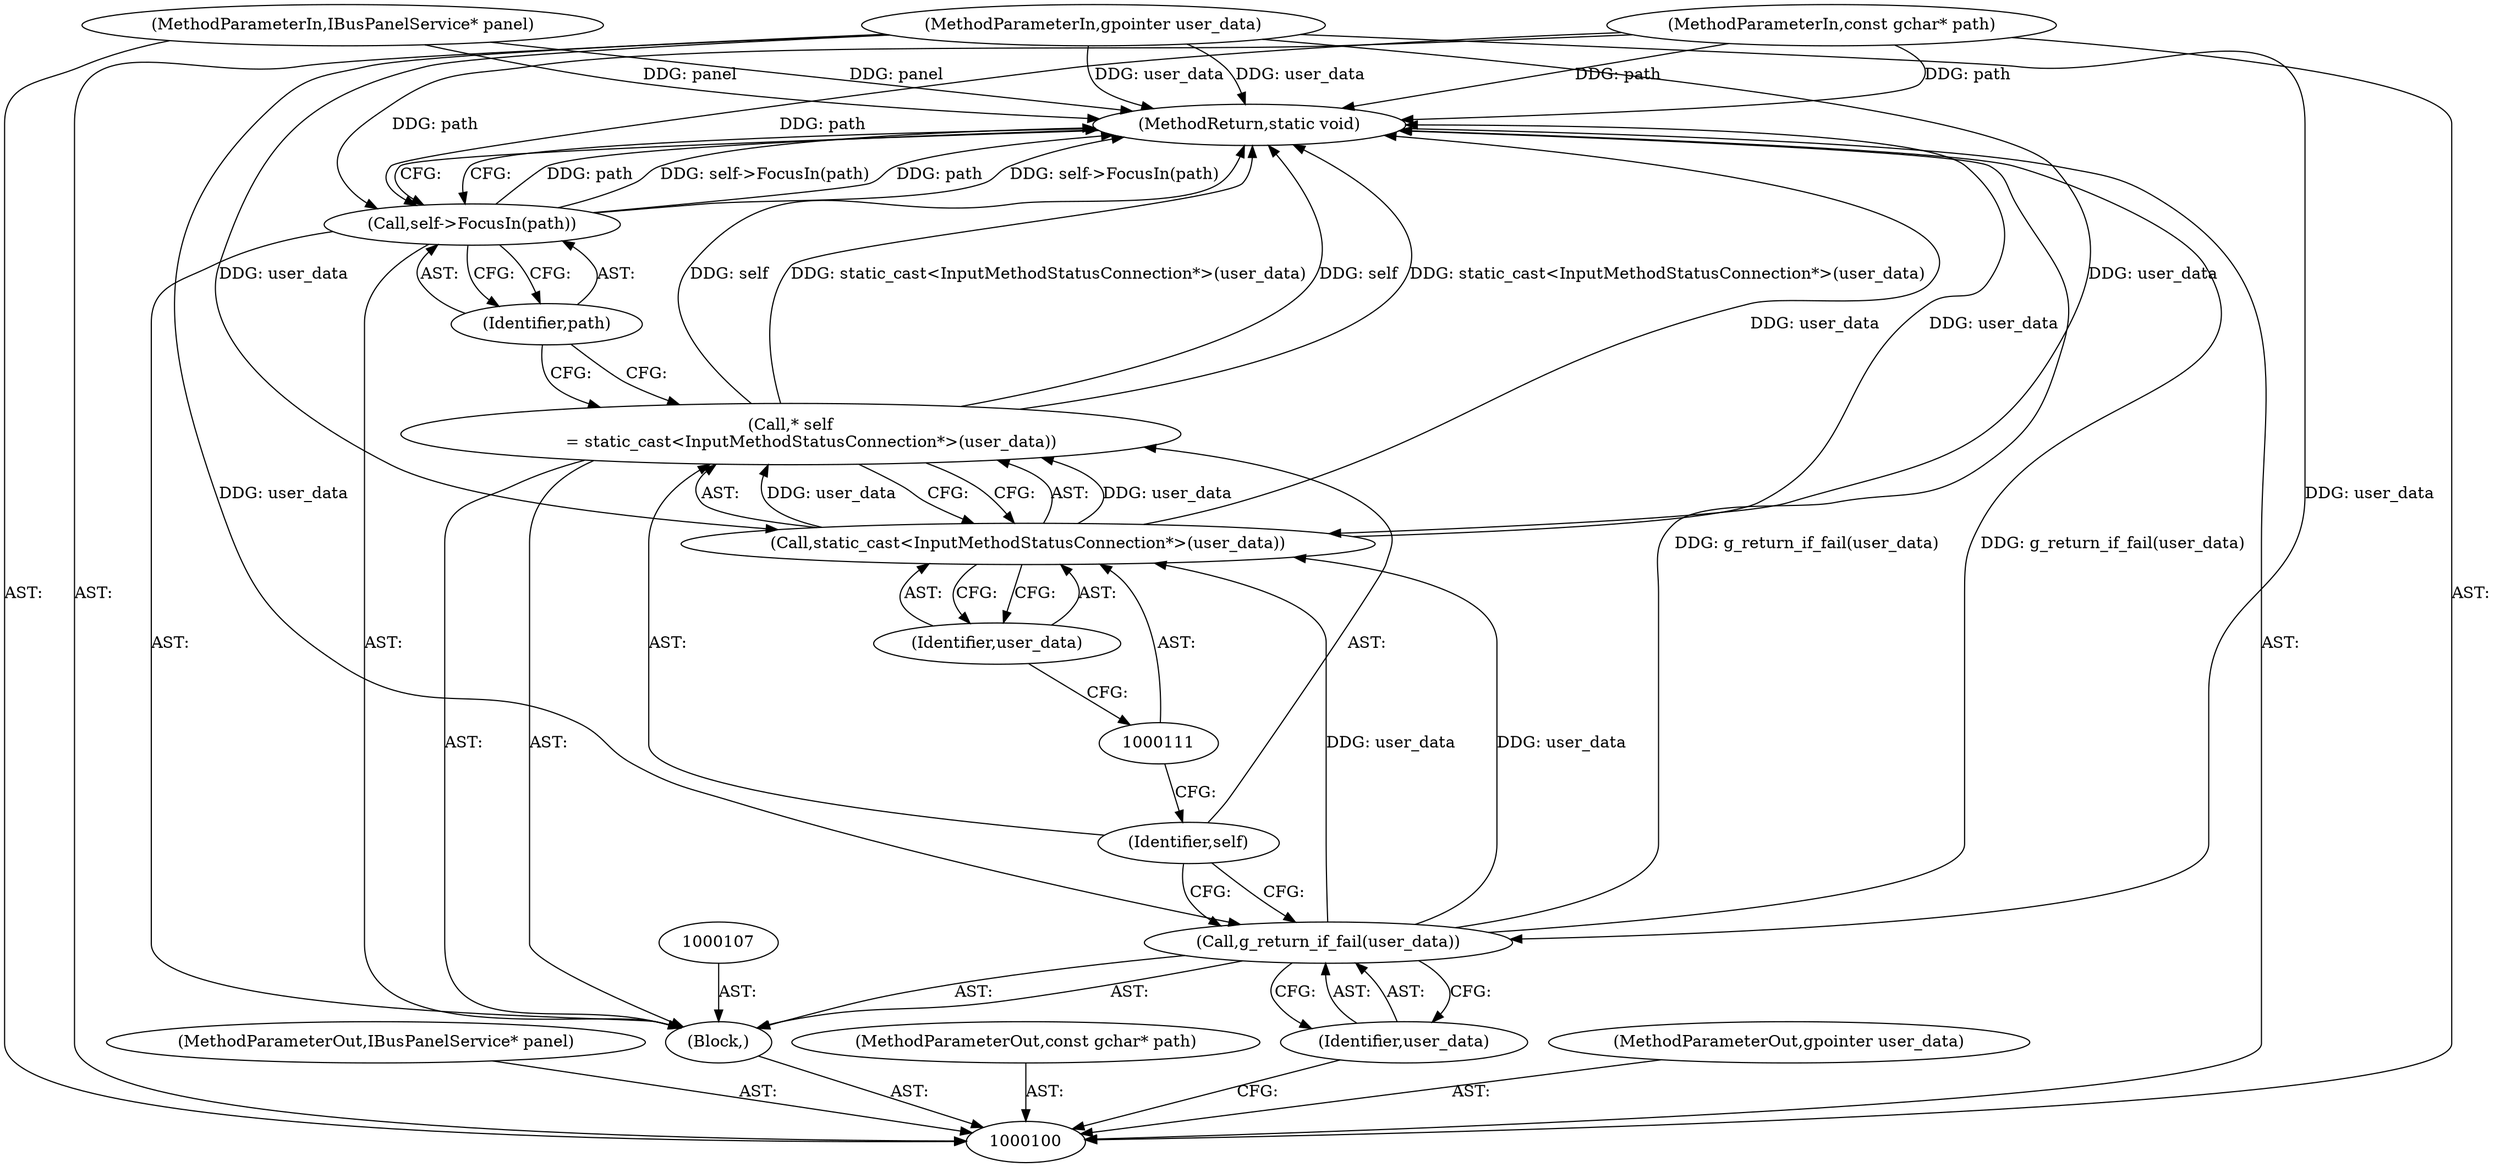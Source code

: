 digraph "1_Chrome_dc7b094a338c6c521f918f478e993f0f74bbea0d_57" {
"1000115" [label="(MethodReturn,static void)"];
"1000101" [label="(MethodParameterIn,IBusPanelService* panel)"];
"1000141" [label="(MethodParameterOut,IBusPanelService* panel)"];
"1000102" [label="(MethodParameterIn,const gchar* path)"];
"1000142" [label="(MethodParameterOut,const gchar* path)"];
"1000103" [label="(MethodParameterIn,gpointer user_data)"];
"1000143" [label="(MethodParameterOut,gpointer user_data)"];
"1000104" [label="(Block,)"];
"1000106" [label="(Identifier,user_data)"];
"1000105" [label="(Call,g_return_if_fail(user_data))"];
"1000108" [label="(Call,* self\n        = static_cast<InputMethodStatusConnection*>(user_data))"];
"1000109" [label="(Identifier,self)"];
"1000110" [label="(Call,static_cast<InputMethodStatusConnection*>(user_data))"];
"1000112" [label="(Identifier,user_data)"];
"1000114" [label="(Identifier,path)"];
"1000113" [label="(Call,self->FocusIn(path))"];
"1000115" -> "1000100"  [label="AST: "];
"1000115" -> "1000113"  [label="CFG: "];
"1000105" -> "1000115"  [label="DDG: g_return_if_fail(user_data)"];
"1000113" -> "1000115"  [label="DDG: path"];
"1000113" -> "1000115"  [label="DDG: self->FocusIn(path)"];
"1000103" -> "1000115"  [label="DDG: user_data"];
"1000108" -> "1000115"  [label="DDG: self"];
"1000108" -> "1000115"  [label="DDG: static_cast<InputMethodStatusConnection*>(user_data)"];
"1000102" -> "1000115"  [label="DDG: path"];
"1000110" -> "1000115"  [label="DDG: user_data"];
"1000101" -> "1000115"  [label="DDG: panel"];
"1000101" -> "1000100"  [label="AST: "];
"1000101" -> "1000115"  [label="DDG: panel"];
"1000141" -> "1000100"  [label="AST: "];
"1000102" -> "1000100"  [label="AST: "];
"1000102" -> "1000115"  [label="DDG: path"];
"1000102" -> "1000113"  [label="DDG: path"];
"1000142" -> "1000100"  [label="AST: "];
"1000103" -> "1000100"  [label="AST: "];
"1000103" -> "1000115"  [label="DDG: user_data"];
"1000103" -> "1000105"  [label="DDG: user_data"];
"1000103" -> "1000110"  [label="DDG: user_data"];
"1000143" -> "1000100"  [label="AST: "];
"1000104" -> "1000100"  [label="AST: "];
"1000105" -> "1000104"  [label="AST: "];
"1000107" -> "1000104"  [label="AST: "];
"1000108" -> "1000104"  [label="AST: "];
"1000113" -> "1000104"  [label="AST: "];
"1000106" -> "1000105"  [label="AST: "];
"1000106" -> "1000100"  [label="CFG: "];
"1000105" -> "1000106"  [label="CFG: "];
"1000105" -> "1000104"  [label="AST: "];
"1000105" -> "1000106"  [label="CFG: "];
"1000106" -> "1000105"  [label="AST: "];
"1000109" -> "1000105"  [label="CFG: "];
"1000105" -> "1000115"  [label="DDG: g_return_if_fail(user_data)"];
"1000103" -> "1000105"  [label="DDG: user_data"];
"1000105" -> "1000110"  [label="DDG: user_data"];
"1000108" -> "1000104"  [label="AST: "];
"1000108" -> "1000110"  [label="CFG: "];
"1000109" -> "1000108"  [label="AST: "];
"1000110" -> "1000108"  [label="AST: "];
"1000114" -> "1000108"  [label="CFG: "];
"1000108" -> "1000115"  [label="DDG: self"];
"1000108" -> "1000115"  [label="DDG: static_cast<InputMethodStatusConnection*>(user_data)"];
"1000110" -> "1000108"  [label="DDG: user_data"];
"1000109" -> "1000108"  [label="AST: "];
"1000109" -> "1000105"  [label="CFG: "];
"1000111" -> "1000109"  [label="CFG: "];
"1000110" -> "1000108"  [label="AST: "];
"1000110" -> "1000112"  [label="CFG: "];
"1000111" -> "1000110"  [label="AST: "];
"1000112" -> "1000110"  [label="AST: "];
"1000108" -> "1000110"  [label="CFG: "];
"1000110" -> "1000115"  [label="DDG: user_data"];
"1000110" -> "1000108"  [label="DDG: user_data"];
"1000105" -> "1000110"  [label="DDG: user_data"];
"1000103" -> "1000110"  [label="DDG: user_data"];
"1000112" -> "1000110"  [label="AST: "];
"1000112" -> "1000111"  [label="CFG: "];
"1000110" -> "1000112"  [label="CFG: "];
"1000114" -> "1000113"  [label="AST: "];
"1000114" -> "1000108"  [label="CFG: "];
"1000113" -> "1000114"  [label="CFG: "];
"1000113" -> "1000104"  [label="AST: "];
"1000113" -> "1000114"  [label="CFG: "];
"1000114" -> "1000113"  [label="AST: "];
"1000115" -> "1000113"  [label="CFG: "];
"1000113" -> "1000115"  [label="DDG: path"];
"1000113" -> "1000115"  [label="DDG: self->FocusIn(path)"];
"1000102" -> "1000113"  [label="DDG: path"];
}
